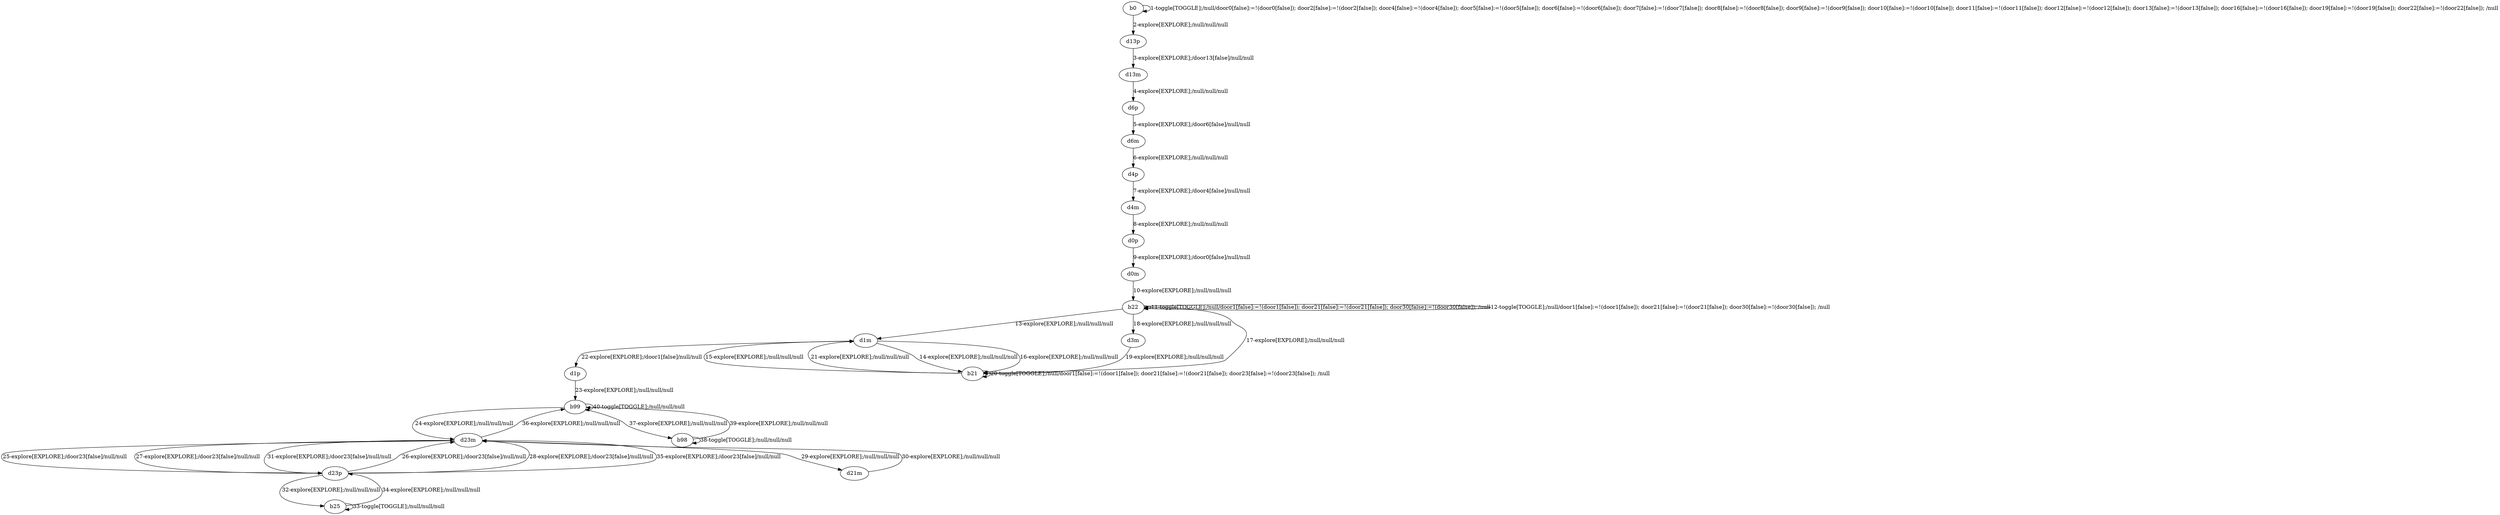 # Total number of goals covered by this test: 1
# b98 --> b99

digraph g {
"b0" -> "b0" [label = "1-toggle[TOGGLE];/null/door0[false]:=!(door0[false]); door2[false]:=!(door2[false]); door4[false]:=!(door4[false]); door5[false]:=!(door5[false]); door6[false]:=!(door6[false]); door7[false]:=!(door7[false]); door8[false]:=!(door8[false]); door9[false]:=!(door9[false]); door10[false]:=!(door10[false]); door11[false]:=!(door11[false]); door12[false]:=!(door12[false]); door13[false]:=!(door13[false]); door16[false]:=!(door16[false]); door19[false]:=!(door19[false]); door22[false]:=!(door22[false]); /null"];
"b0" -> "d13p" [label = "2-explore[EXPLORE];/null/null/null"];
"d13p" -> "d13m" [label = "3-explore[EXPLORE];/door13[false]/null/null"];
"d13m" -> "d6p" [label = "4-explore[EXPLORE];/null/null/null"];
"d6p" -> "d6m" [label = "5-explore[EXPLORE];/door6[false]/null/null"];
"d6m" -> "d4p" [label = "6-explore[EXPLORE];/null/null/null"];
"d4p" -> "d4m" [label = "7-explore[EXPLORE];/door4[false]/null/null"];
"d4m" -> "d0p" [label = "8-explore[EXPLORE];/null/null/null"];
"d0p" -> "d0m" [label = "9-explore[EXPLORE];/door0[false]/null/null"];
"d0m" -> "b22" [label = "10-explore[EXPLORE];/null/null/null"];
"b22" -> "b22" [label = "11-toggle[TOGGLE];/null/door1[false]:=!(door1[false]); door21[false]:=!(door21[false]); door30[false]:=!(door30[false]); /null"];
"b22" -> "b22" [label = "12-toggle[TOGGLE];/null/door1[false]:=!(door1[false]); door21[false]:=!(door21[false]); door30[false]:=!(door30[false]); /null"];
"b22" -> "d1m" [label = "13-explore[EXPLORE];/null/null/null"];
"d1m" -> "b21" [label = "14-explore[EXPLORE];/null/null/null"];
"b21" -> "d1m" [label = "15-explore[EXPLORE];/null/null/null"];
"d1m" -> "b21" [label = "16-explore[EXPLORE];/null/null/null"];
"b21" -> "b22" [label = "17-explore[EXPLORE];/null/null/null"];
"b22" -> "d3m" [label = "18-explore[EXPLORE];/null/null/null"];
"d3m" -> "b21" [label = "19-explore[EXPLORE];/null/null/null"];
"b21" -> "b21" [label = "20-toggle[TOGGLE];/null/door1[false]:=!(door1[false]); door21[false]:=!(door21[false]); door23[false]:=!(door23[false]); /null"];
"b21" -> "d1m" [label = "21-explore[EXPLORE];/null/null/null"];
"d1m" -> "d1p" [label = "22-explore[EXPLORE];/door1[false]/null/null"];
"d1p" -> "b99" [label = "23-explore[EXPLORE];/null/null/null"];
"b99" -> "d23m" [label = "24-explore[EXPLORE];/null/null/null"];
"d23m" -> "d23p" [label = "25-explore[EXPLORE];/door23[false]/null/null"];
"d23p" -> "d23m" [label = "26-explore[EXPLORE];/door23[false]/null/null"];
"d23m" -> "d23p" [label = "27-explore[EXPLORE];/door23[false]/null/null"];
"d23p" -> "d23m" [label = "28-explore[EXPLORE];/door23[false]/null/null"];
"d23m" -> "d21m" [label = "29-explore[EXPLORE];/null/null/null"];
"d21m" -> "d23m" [label = "30-explore[EXPLORE];/null/null/null"];
"d23m" -> "d23p" [label = "31-explore[EXPLORE];/door23[false]/null/null"];
"d23p" -> "b25" [label = "32-explore[EXPLORE];/null/null/null"];
"b25" -> "b25" [label = "33-toggle[TOGGLE];/null/null/null"];
"b25" -> "d23p" [label = "34-explore[EXPLORE];/null/null/null"];
"d23p" -> "d23m" [label = "35-explore[EXPLORE];/door23[false]/null/null"];
"d23m" -> "b99" [label = "36-explore[EXPLORE];/null/null/null"];
"b99" -> "b98" [label = "37-explore[EXPLORE];/null/null/null"];
"b98" -> "b98" [label = "38-toggle[TOGGLE];/null/null/null"];
"b98" -> "b99" [label = "39-explore[EXPLORE];/null/null/null"];
"b99" -> "b99" [label = "40-toggle[TOGGLE];/null/null/null"];
}